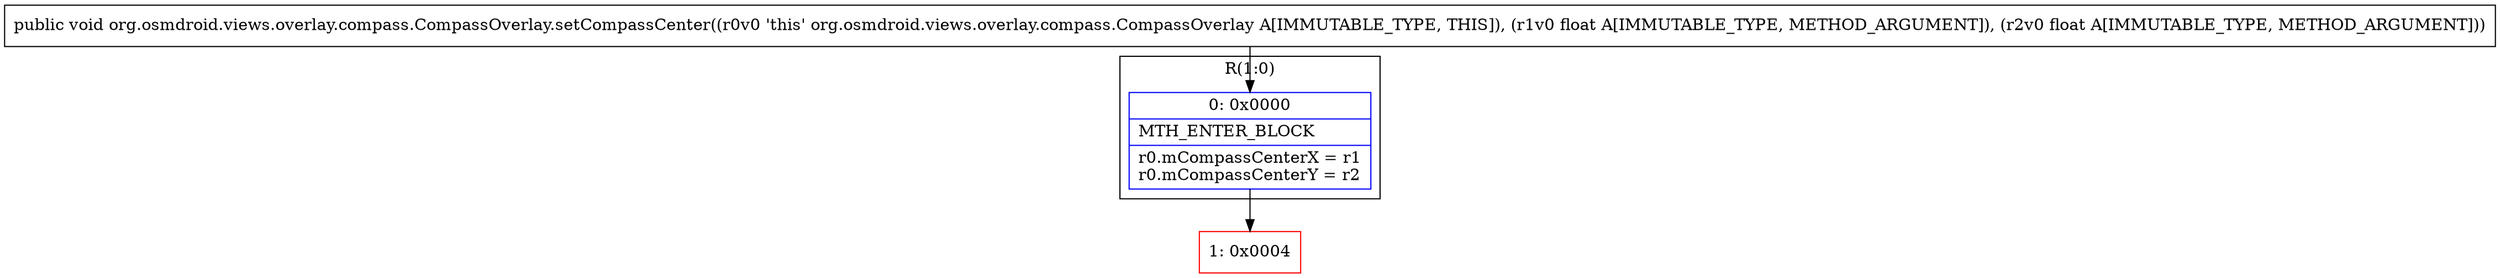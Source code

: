 digraph "CFG fororg.osmdroid.views.overlay.compass.CompassOverlay.setCompassCenter(FF)V" {
subgraph cluster_Region_1922809499 {
label = "R(1:0)";
node [shape=record,color=blue];
Node_0 [shape=record,label="{0\:\ 0x0000|MTH_ENTER_BLOCK\l|r0.mCompassCenterX = r1\lr0.mCompassCenterY = r2\l}"];
}
Node_1 [shape=record,color=red,label="{1\:\ 0x0004}"];
MethodNode[shape=record,label="{public void org.osmdroid.views.overlay.compass.CompassOverlay.setCompassCenter((r0v0 'this' org.osmdroid.views.overlay.compass.CompassOverlay A[IMMUTABLE_TYPE, THIS]), (r1v0 float A[IMMUTABLE_TYPE, METHOD_ARGUMENT]), (r2v0 float A[IMMUTABLE_TYPE, METHOD_ARGUMENT])) }"];
MethodNode -> Node_0;
Node_0 -> Node_1;
}

